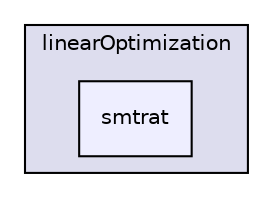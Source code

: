 digraph "/home/travis/build/hypro/hypro/src/hypro/util/linearOptimization/smtrat" {
  compound=true
  node [ fontsize="10", fontname="Helvetica"];
  edge [ labelfontsize="10", labelfontname="Helvetica"];
  subgraph clusterdir_3100e148cb0b6b745355fdee31bcb5c6 {
    graph [ bgcolor="#ddddee", pencolor="black", label="linearOptimization" fontname="Helvetica", fontsize="10", URL="dir_3100e148cb0b6b745355fdee31bcb5c6.html"]
  dir_390abfd5d68d503b469591b35069a435 [shape=box, label="smtrat", style="filled", fillcolor="#eeeeff", pencolor="black", URL="dir_390abfd5d68d503b469591b35069a435.html"];
  }
}

